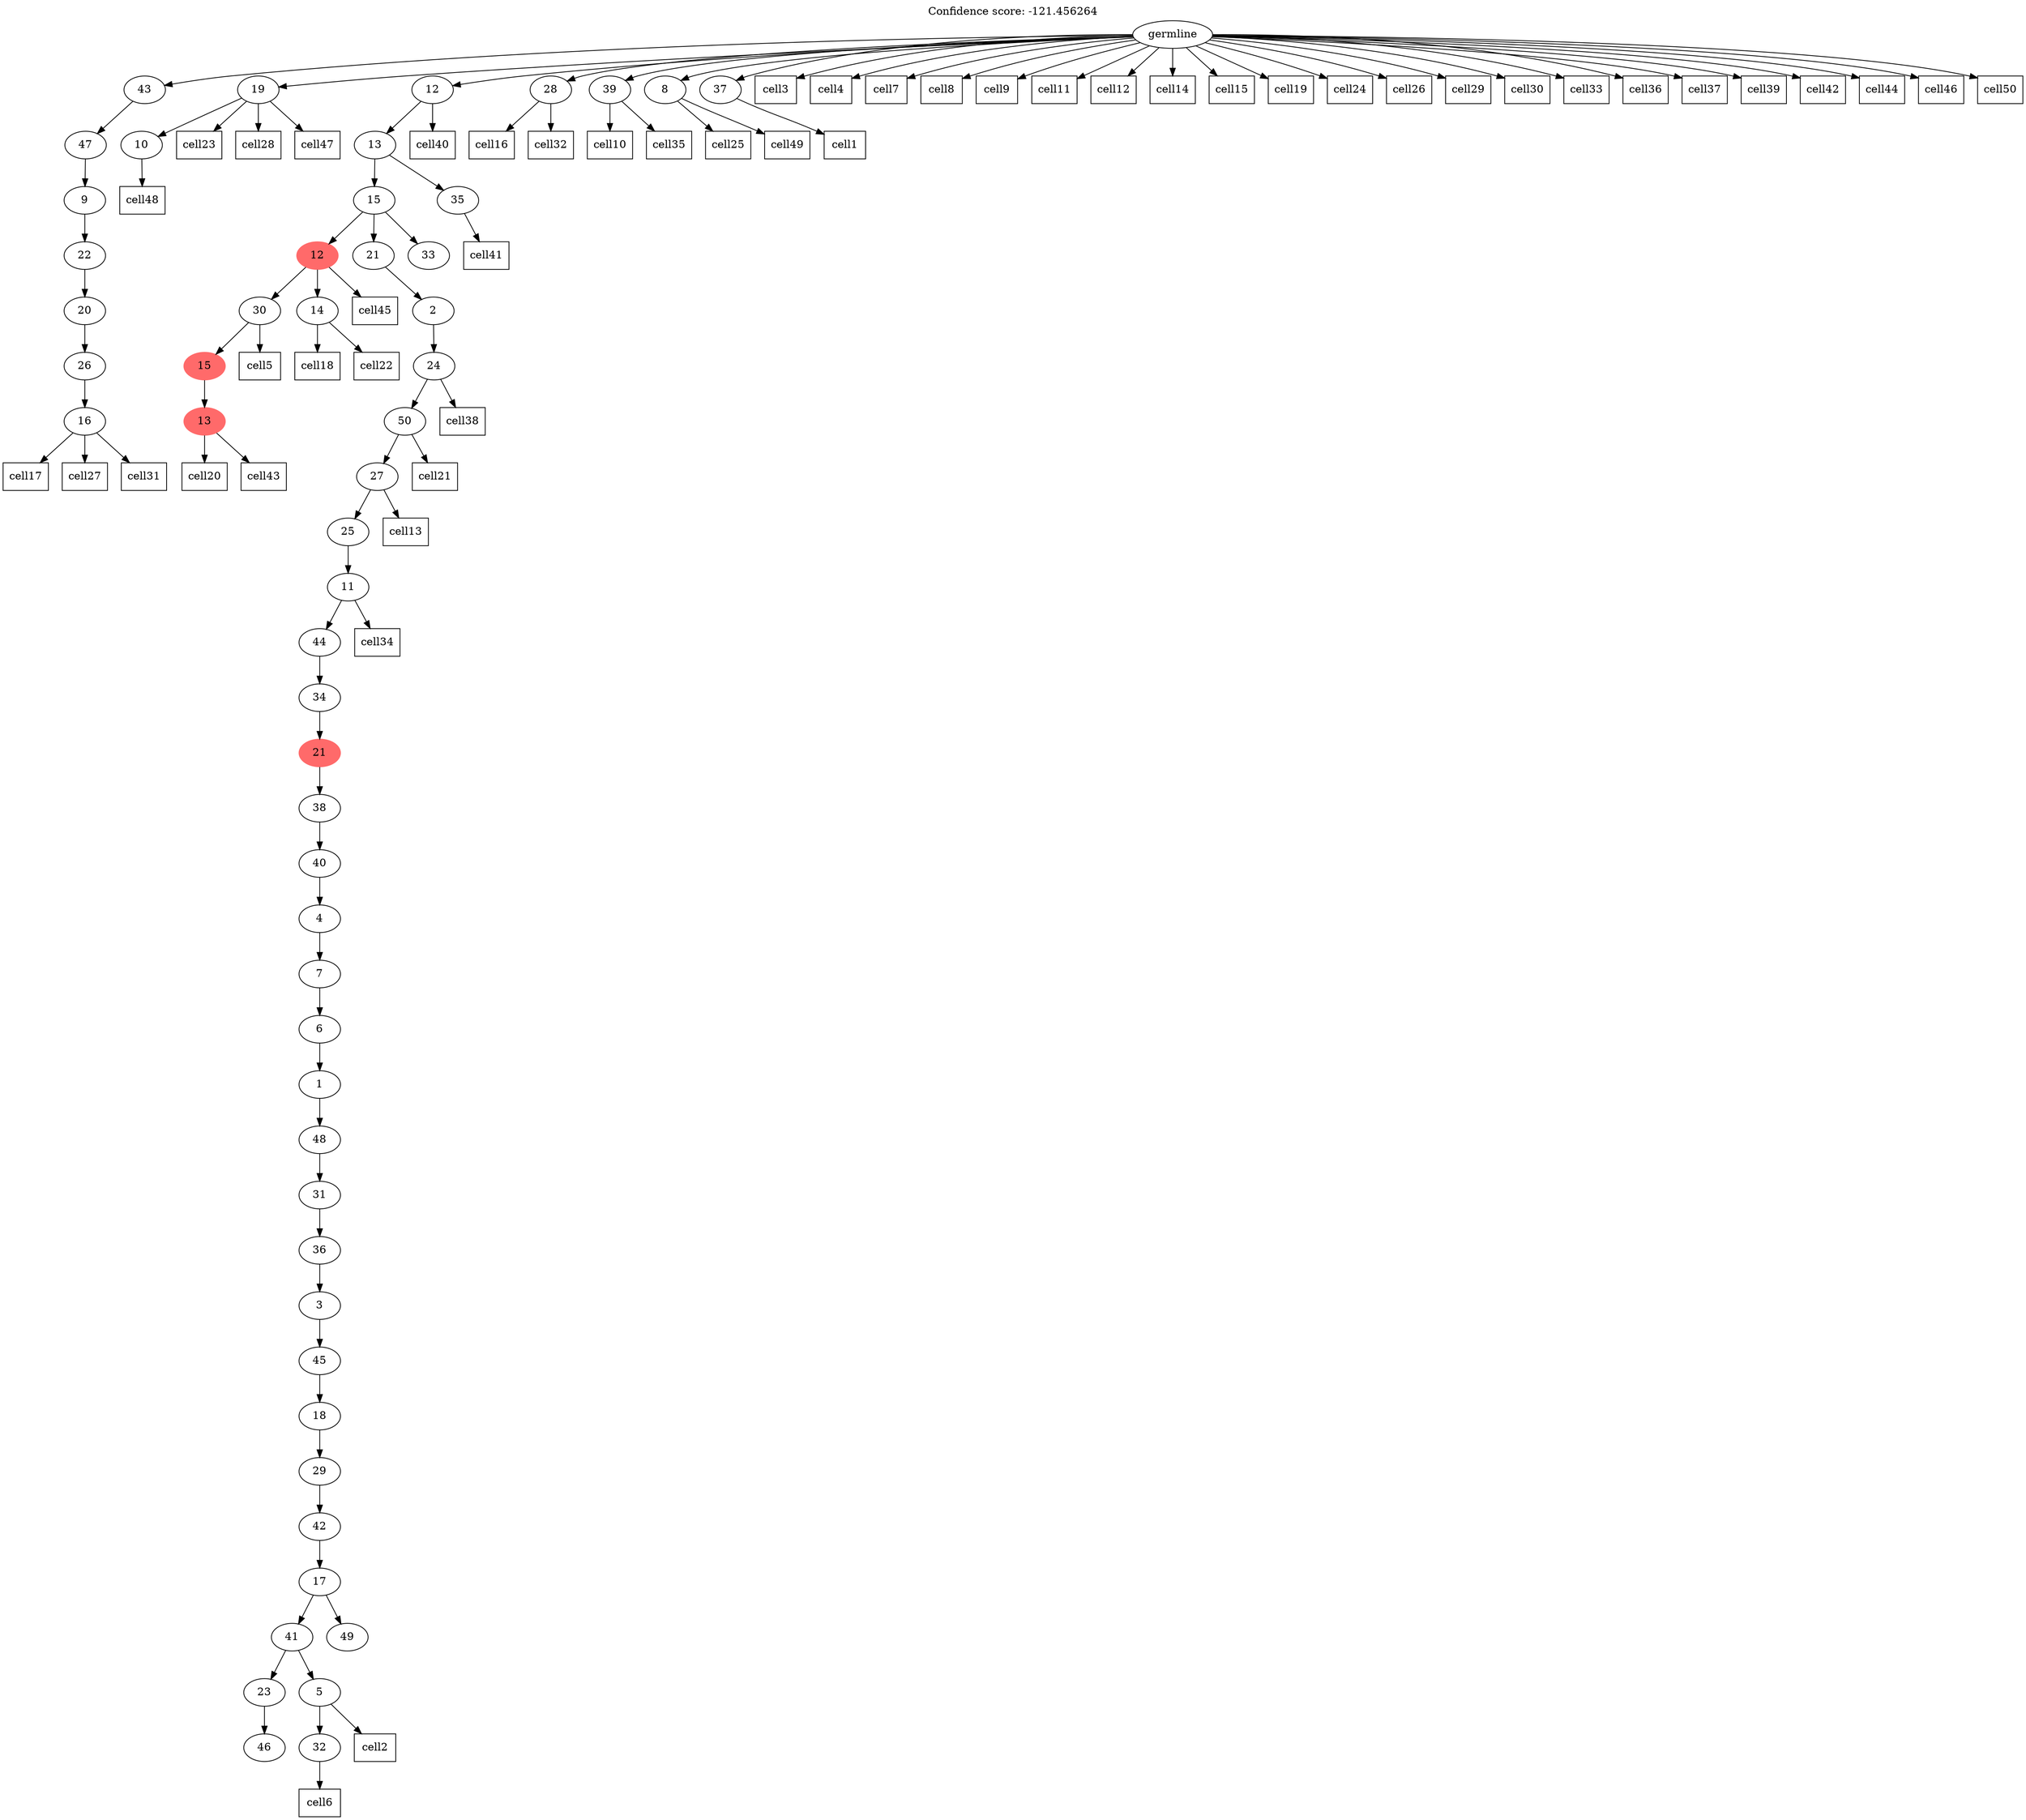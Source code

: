 digraph g {
	"53" -> "54";
	"54" [label="16"];
	"52" -> "53";
	"53" [label="26"];
	"51" -> "52";
	"52" [label="20"];
	"50" -> "51";
	"51" [label="22"];
	"49" -> "50";
	"50" [label="9"];
	"48" -> "49";
	"49" [label="47"];
	"43" -> "44";
	"44" [label="10"];
	"37" -> "38";
	"38" [color=indianred1, style=filled, label="13"];
	"36" -> "37";
	"37" [color=indianred1, style=filled, label="15"];
	"35" -> "36";
	"36" [label="30"];
	"35" -> "39";
	"39" [label="14"];
	"32" -> "33";
	"33" [label="46"];
	"30" -> "31";
	"31" [label="32"];
	"29" -> "30";
	"30" [label="5"];
	"29" -> "32";
	"32" [label="23"];
	"28" -> "29";
	"29" [label="41"];
	"28" -> "34";
	"34" [label="49"];
	"27" -> "28";
	"28" [label="17"];
	"26" -> "27";
	"27" [label="42"];
	"25" -> "26";
	"26" [label="29"];
	"24" -> "25";
	"25" [label="18"];
	"23" -> "24";
	"24" [label="45"];
	"22" -> "23";
	"23" [label="3"];
	"21" -> "22";
	"22" [label="36"];
	"20" -> "21";
	"21" [label="31"];
	"19" -> "20";
	"20" [label="48"];
	"18" -> "19";
	"19" [label="1"];
	"17" -> "18";
	"18" [label="6"];
	"16" -> "17";
	"17" [label="7"];
	"15" -> "16";
	"16" [label="4"];
	"14" -> "15";
	"15" [label="40"];
	"13" -> "14";
	"14" [label="38"];
	"12" -> "13";
	"13" [color=indianred1, style=filled, label="21"];
	"11" -> "12";
	"12" [label="34"];
	"10" -> "11";
	"11" [label="44"];
	"9" -> "10";
	"10" [label="11"];
	"8" -> "9";
	"9" [label="25"];
	"7" -> "8";
	"8" [label="27"];
	"6" -> "7";
	"7" [label="50"];
	"5" -> "6";
	"6" [label="24"];
	"4" -> "5";
	"5" [label="2"];
	"3" -> "4";
	"4" [label="21"];
	"3" -> "35";
	"35" [color=indianred1, style=filled, label="12"];
	"3" -> "40";
	"40" [label="33"];
	"2" -> "3";
	"3" [label="15"];
	"2" -> "41";
	"41" [label="35"];
	"1" -> "2";
	"2" [label="13"];
	"0" -> "1";
	"1" [label="12"];
	"0" -> "42";
	"42" [label="28"];
	"0" -> "43";
	"43" [label="19"];
	"0" -> "45";
	"45" [label="39"];
	"0" -> "46";
	"46" [label="8"];
	"0" -> "47";
	"47" [label="37"];
	"0" -> "48";
	"48" [label="43"];
	"0" [label="germline"];
	"47" -> "cell1";
	"cell1" [shape=box];
	"30" -> "cell2";
	"cell2" [shape=box];
	"0" -> "cell3";
	"cell3" [shape=box];
	"0" -> "cell4";
	"cell4" [shape=box];
	"36" -> "cell5";
	"cell5" [shape=box];
	"31" -> "cell6";
	"cell6" [shape=box];
	"0" -> "cell7";
	"cell7" [shape=box];
	"0" -> "cell8";
	"cell8" [shape=box];
	"0" -> "cell9";
	"cell9" [shape=box];
	"45" -> "cell10";
	"cell10" [shape=box];
	"0" -> "cell11";
	"cell11" [shape=box];
	"0" -> "cell12";
	"cell12" [shape=box];
	"8" -> "cell13";
	"cell13" [shape=box];
	"0" -> "cell14";
	"cell14" [shape=box];
	"0" -> "cell15";
	"cell15" [shape=box];
	"42" -> "cell16";
	"cell16" [shape=box];
	"54" -> "cell17";
	"cell17" [shape=box];
	"39" -> "cell18";
	"cell18" [shape=box];
	"0" -> "cell19";
	"cell19" [shape=box];
	"38" -> "cell20";
	"cell20" [shape=box];
	"7" -> "cell21";
	"cell21" [shape=box];
	"39" -> "cell22";
	"cell22" [shape=box];
	"43" -> "cell23";
	"cell23" [shape=box];
	"0" -> "cell24";
	"cell24" [shape=box];
	"46" -> "cell25";
	"cell25" [shape=box];
	"0" -> "cell26";
	"cell26" [shape=box];
	"54" -> "cell27";
	"cell27" [shape=box];
	"43" -> "cell28";
	"cell28" [shape=box];
	"0" -> "cell29";
	"cell29" [shape=box];
	"0" -> "cell30";
	"cell30" [shape=box];
	"54" -> "cell31";
	"cell31" [shape=box];
	"42" -> "cell32";
	"cell32" [shape=box];
	"0" -> "cell33";
	"cell33" [shape=box];
	"10" -> "cell34";
	"cell34" [shape=box];
	"45" -> "cell35";
	"cell35" [shape=box];
	"0" -> "cell36";
	"cell36" [shape=box];
	"0" -> "cell37";
	"cell37" [shape=box];
	"6" -> "cell38";
	"cell38" [shape=box];
	"0" -> "cell39";
	"cell39" [shape=box];
	"1" -> "cell40";
	"cell40" [shape=box];
	"41" -> "cell41";
	"cell41" [shape=box];
	"0" -> "cell42";
	"cell42" [shape=box];
	"38" -> "cell43";
	"cell43" [shape=box];
	"0" -> "cell44";
	"cell44" [shape=box];
	"35" -> "cell45";
	"cell45" [shape=box];
	"0" -> "cell46";
	"cell46" [shape=box];
	"43" -> "cell47";
	"cell47" [shape=box];
	"44" -> "cell48";
	"cell48" [shape=box];
	"46" -> "cell49";
	"cell49" [shape=box];
	"0" -> "cell50";
	"cell50" [shape=box];
	labelloc="t";
	label="Confidence score: -121.456264";
}
